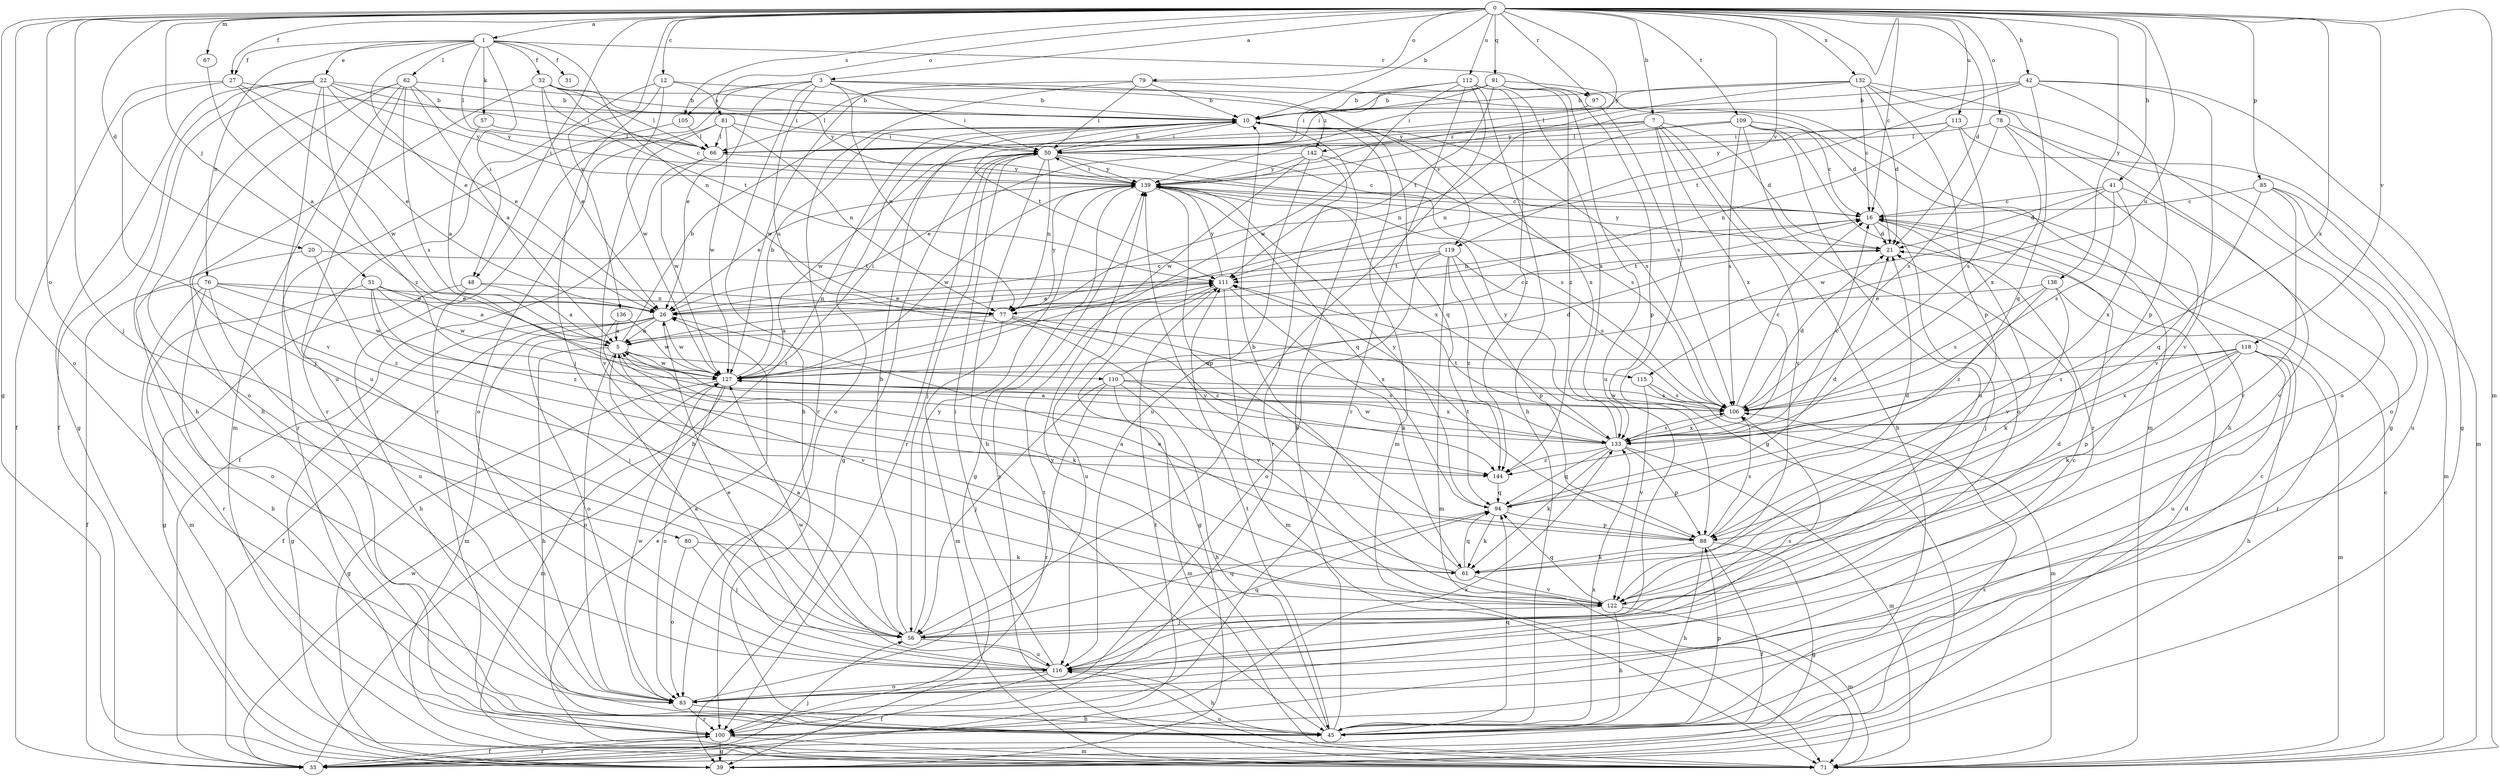 strict digraph  {
0;
1;
3;
5;
7;
10;
12;
16;
20;
21;
22;
26;
27;
31;
32;
33;
39;
41;
42;
45;
48;
50;
51;
56;
57;
61;
62;
66;
67;
71;
76;
77;
78;
79;
80;
81;
83;
85;
88;
91;
94;
97;
100;
105;
106;
109;
110;
111;
112;
113;
115;
116;
118;
119;
122;
127;
132;
133;
136;
138;
139;
142;
144;
0 -> 1  [label=a];
0 -> 3  [label=a];
0 -> 7  [label=b];
0 -> 10  [label=b];
0 -> 12  [label=c];
0 -> 16  [label=c];
0 -> 20  [label=d];
0 -> 21  [label=d];
0 -> 27  [label=f];
0 -> 39  [label=g];
0 -> 41  [label=h];
0 -> 42  [label=h];
0 -> 48  [label=i];
0 -> 51  [label=j];
0 -> 56  [label=j];
0 -> 67  [label=m];
0 -> 71  [label=m];
0 -> 78  [label=o];
0 -> 79  [label=o];
0 -> 80  [label=o];
0 -> 81  [label=o];
0 -> 83  [label=o];
0 -> 85  [label=p];
0 -> 91  [label=q];
0 -> 97  [label=r];
0 -> 105  [label=s];
0 -> 109  [label=t];
0 -> 112  [label=u];
0 -> 113  [label=u];
0 -> 115  [label=u];
0 -> 118  [label=v];
0 -> 119  [label=v];
0 -> 132  [label=x];
0 -> 133  [label=x];
0 -> 136  [label=y];
0 -> 138  [label=y];
0 -> 139  [label=y];
1 -> 22  [label=e];
1 -> 26  [label=e];
1 -> 27  [label=f];
1 -> 31  [label=f];
1 -> 32  [label=f];
1 -> 48  [label=i];
1 -> 57  [label=k];
1 -> 62  [label=l];
1 -> 66  [label=l];
1 -> 76  [label=n];
1 -> 77  [label=n];
1 -> 97  [label=r];
3 -> 26  [label=e];
3 -> 45  [label=h];
3 -> 50  [label=i];
3 -> 77  [label=n];
3 -> 100  [label=r];
3 -> 105  [label=s];
3 -> 115  [label=u];
3 -> 119  [label=v];
3 -> 142  [label=z];
5 -> 10  [label=b];
5 -> 16  [label=c];
5 -> 45  [label=h];
5 -> 61  [label=k];
5 -> 83  [label=o];
5 -> 110  [label=t];
5 -> 127  [label=w];
7 -> 21  [label=d];
7 -> 39  [label=g];
7 -> 45  [label=h];
7 -> 66  [label=l];
7 -> 77  [label=n];
7 -> 122  [label=v];
7 -> 133  [label=x];
7 -> 142  [label=z];
10 -> 50  [label=i];
10 -> 71  [label=m];
10 -> 83  [label=o];
10 -> 94  [label=q];
10 -> 106  [label=s];
10 -> 111  [label=t];
10 -> 133  [label=x];
12 -> 10  [label=b];
12 -> 56  [label=j];
12 -> 100  [label=r];
12 -> 127  [label=w];
12 -> 139  [label=y];
16 -> 21  [label=d];
16 -> 56  [label=j];
16 -> 77  [label=n];
16 -> 122  [label=v];
20 -> 83  [label=o];
20 -> 111  [label=t];
20 -> 144  [label=z];
21 -> 111  [label=t];
21 -> 139  [label=y];
22 -> 10  [label=b];
22 -> 26  [label=e];
22 -> 33  [label=f];
22 -> 39  [label=g];
22 -> 45  [label=h];
22 -> 66  [label=l];
22 -> 116  [label=u];
22 -> 139  [label=y];
22 -> 144  [label=z];
26 -> 5  [label=a];
26 -> 16  [label=c];
26 -> 33  [label=f];
26 -> 39  [label=g];
26 -> 71  [label=m];
26 -> 83  [label=o];
26 -> 111  [label=t];
26 -> 127  [label=w];
27 -> 10  [label=b];
27 -> 26  [label=e];
27 -> 33  [label=f];
27 -> 122  [label=v];
27 -> 127  [label=w];
32 -> 10  [label=b];
32 -> 16  [label=c];
32 -> 26  [label=e];
32 -> 50  [label=i];
32 -> 56  [label=j];
32 -> 66  [label=l];
32 -> 111  [label=t];
33 -> 10  [label=b];
33 -> 21  [label=d];
33 -> 56  [label=j];
33 -> 100  [label=r];
33 -> 106  [label=s];
33 -> 111  [label=t];
33 -> 127  [label=w];
41 -> 16  [label=c];
41 -> 21  [label=d];
41 -> 106  [label=s];
41 -> 122  [label=v];
41 -> 127  [label=w];
41 -> 133  [label=x];
42 -> 10  [label=b];
42 -> 39  [label=g];
42 -> 88  [label=p];
42 -> 94  [label=q];
42 -> 111  [label=t];
42 -> 122  [label=v];
42 -> 139  [label=y];
45 -> 10  [label=b];
45 -> 16  [label=c];
45 -> 88  [label=p];
45 -> 94  [label=q];
45 -> 111  [label=t];
45 -> 133  [label=x];
45 -> 139  [label=y];
48 -> 5  [label=a];
48 -> 39  [label=g];
48 -> 45  [label=h];
48 -> 77  [label=n];
50 -> 10  [label=b];
50 -> 16  [label=c];
50 -> 39  [label=g];
50 -> 45  [label=h];
50 -> 56  [label=j];
50 -> 77  [label=n];
50 -> 100  [label=r];
50 -> 106  [label=s];
50 -> 127  [label=w];
50 -> 139  [label=y];
51 -> 5  [label=a];
51 -> 26  [label=e];
51 -> 56  [label=j];
51 -> 100  [label=r];
51 -> 127  [label=w];
51 -> 144  [label=z];
56 -> 5  [label=a];
56 -> 10  [label=b];
56 -> 21  [label=d];
56 -> 94  [label=q];
56 -> 116  [label=u];
56 -> 139  [label=y];
57 -> 5  [label=a];
57 -> 66  [label=l];
61 -> 10  [label=b];
61 -> 26  [label=e];
61 -> 94  [label=q];
61 -> 122  [label=v];
62 -> 5  [label=a];
62 -> 10  [label=b];
62 -> 45  [label=h];
62 -> 71  [label=m];
62 -> 83  [label=o];
62 -> 106  [label=s];
62 -> 116  [label=u];
62 -> 139  [label=y];
66 -> 33  [label=f];
66 -> 127  [label=w];
66 -> 139  [label=y];
67 -> 5  [label=a];
71 -> 16  [label=c];
71 -> 26  [label=e];
71 -> 116  [label=u];
71 -> 139  [label=y];
76 -> 26  [label=e];
76 -> 33  [label=f];
76 -> 45  [label=h];
76 -> 71  [label=m];
76 -> 77  [label=n];
76 -> 116  [label=u];
76 -> 127  [label=w];
77 -> 5  [label=a];
77 -> 71  [label=m];
77 -> 122  [label=v];
77 -> 133  [label=x];
77 -> 139  [label=y];
77 -> 144  [label=z];
78 -> 66  [label=l];
78 -> 83  [label=o];
78 -> 106  [label=s];
78 -> 122  [label=v];
78 -> 133  [label=x];
79 -> 10  [label=b];
79 -> 21  [label=d];
79 -> 50  [label=i];
79 -> 100  [label=r];
79 -> 127  [label=w];
80 -> 56  [label=j];
80 -> 61  [label=k];
80 -> 83  [label=o];
81 -> 50  [label=i];
81 -> 66  [label=l];
81 -> 77  [label=n];
81 -> 83  [label=o];
81 -> 122  [label=v];
81 -> 127  [label=w];
83 -> 16  [label=c];
83 -> 45  [label=h];
83 -> 100  [label=r];
83 -> 111  [label=t];
83 -> 127  [label=w];
85 -> 16  [label=c];
85 -> 71  [label=m];
85 -> 94  [label=q];
85 -> 116  [label=u];
85 -> 122  [label=v];
88 -> 5  [label=a];
88 -> 21  [label=d];
88 -> 33  [label=f];
88 -> 39  [label=g];
88 -> 45  [label=h];
88 -> 61  [label=k];
88 -> 106  [label=s];
88 -> 111  [label=t];
91 -> 10  [label=b];
91 -> 50  [label=i];
91 -> 66  [label=l];
91 -> 71  [label=m];
91 -> 88  [label=p];
91 -> 111  [label=t];
91 -> 116  [label=u];
91 -> 144  [label=z];
94 -> 21  [label=d];
94 -> 61  [label=k];
94 -> 88  [label=p];
94 -> 139  [label=y];
97 -> 50  [label=i];
97 -> 106  [label=s];
100 -> 33  [label=f];
100 -> 39  [label=g];
100 -> 71  [label=m];
100 -> 133  [label=x];
105 -> 66  [label=l];
105 -> 100  [label=r];
106 -> 16  [label=c];
106 -> 21  [label=d];
106 -> 127  [label=w];
106 -> 133  [label=x];
109 -> 16  [label=c];
109 -> 45  [label=h];
109 -> 66  [label=l];
109 -> 77  [label=n];
109 -> 83  [label=o];
109 -> 100  [label=r];
109 -> 106  [label=s];
109 -> 116  [label=u];
110 -> 21  [label=d];
110 -> 45  [label=h];
110 -> 56  [label=j];
110 -> 71  [label=m];
110 -> 100  [label=r];
110 -> 106  [label=s];
110 -> 133  [label=x];
111 -> 26  [label=e];
111 -> 39  [label=g];
111 -> 61  [label=k];
111 -> 71  [label=m];
111 -> 116  [label=u];
111 -> 139  [label=y];
112 -> 10  [label=b];
112 -> 45  [label=h];
112 -> 50  [label=i];
112 -> 56  [label=j];
112 -> 100  [label=r];
112 -> 127  [label=w];
112 -> 133  [label=x];
112 -> 144  [label=z];
113 -> 50  [label=i];
113 -> 71  [label=m];
113 -> 77  [label=n];
113 -> 106  [label=s];
113 -> 139  [label=y];
115 -> 71  [label=m];
115 -> 106  [label=s];
115 -> 122  [label=v];
116 -> 5  [label=a];
116 -> 26  [label=e];
116 -> 33  [label=f];
116 -> 45  [label=h];
116 -> 50  [label=i];
116 -> 83  [label=o];
116 -> 94  [label=q];
116 -> 106  [label=s];
116 -> 127  [label=w];
118 -> 45  [label=h];
118 -> 61  [label=k];
118 -> 71  [label=m];
118 -> 88  [label=p];
118 -> 106  [label=s];
118 -> 116  [label=u];
118 -> 127  [label=w];
118 -> 133  [label=x];
119 -> 5  [label=a];
119 -> 71  [label=m];
119 -> 83  [label=o];
119 -> 88  [label=p];
119 -> 106  [label=s];
119 -> 111  [label=t];
119 -> 144  [label=z];
122 -> 45  [label=h];
122 -> 56  [label=j];
122 -> 71  [label=m];
122 -> 94  [label=q];
122 -> 139  [label=y];
127 -> 10  [label=b];
127 -> 39  [label=g];
127 -> 50  [label=i];
127 -> 71  [label=m];
127 -> 83  [label=o];
127 -> 106  [label=s];
132 -> 10  [label=b];
132 -> 16  [label=c];
132 -> 21  [label=d];
132 -> 39  [label=g];
132 -> 66  [label=l];
132 -> 83  [label=o];
132 -> 88  [label=p];
132 -> 139  [label=y];
133 -> 5  [label=a];
133 -> 16  [label=c];
133 -> 61  [label=k];
133 -> 71  [label=m];
133 -> 88  [label=p];
133 -> 94  [label=q];
133 -> 106  [label=s];
133 -> 111  [label=t];
133 -> 127  [label=w];
133 -> 139  [label=y];
133 -> 144  [label=z];
136 -> 5  [label=a];
136 -> 122  [label=v];
136 -> 127  [label=w];
138 -> 26  [label=e];
138 -> 61  [label=k];
138 -> 100  [label=r];
138 -> 106  [label=s];
138 -> 144  [label=z];
139 -> 16  [label=c];
139 -> 26  [label=e];
139 -> 39  [label=g];
139 -> 50  [label=i];
139 -> 88  [label=p];
139 -> 94  [label=q];
139 -> 127  [label=w];
139 -> 133  [label=x];
142 -> 26  [label=e];
142 -> 100  [label=r];
142 -> 106  [label=s];
142 -> 116  [label=u];
142 -> 127  [label=w];
142 -> 139  [label=y];
144 -> 94  [label=q];
}
